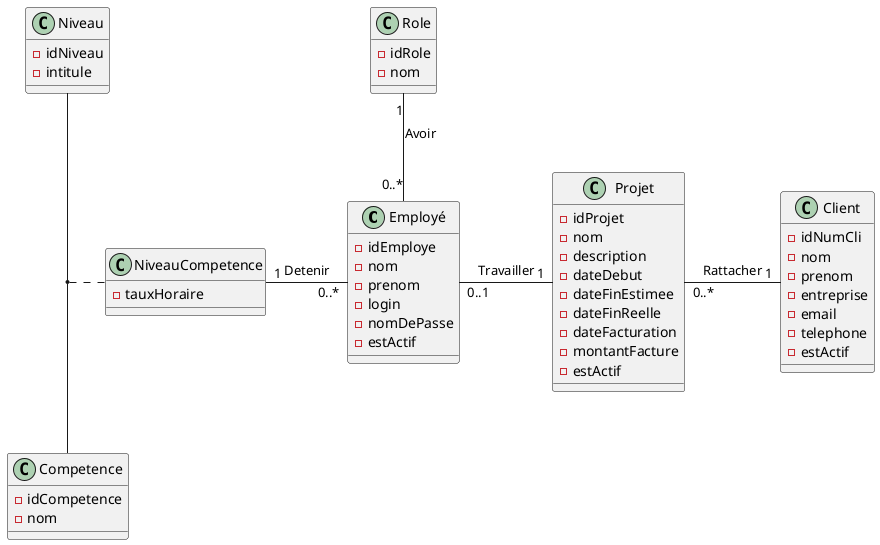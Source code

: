 @startuml
' diagramme de classes pour l'application

class Employé {
  -idEmploye
  -nom
  -prenom
  -login
  -nomDePasse
  -estActif
}

class Role {
  -idRole
  -nom
}

class NiveauCompetence {
  -tauxHoraire
}

class Niveau {
  -idNiveau
  -intitule
}

class Competence {
  -idCompetence
  -nom
} 

class Projet {
  -idProjet
  -nom
  -description
  -dateDebut
  -dateFinEstimee
  -dateFinReelle
  -dateFacturation
  -montantFacture
  -estActif
}

class Client {
  -idNumCli
  -nom
  -prenom
  -entreprise
  -email
  -telephone
  -estActif
}

Role "1" -down- "0..*" Employé : Avoir
(Niveau, Competence)..NiveauCompetence
NiveauCompetence "1" - "0..*" Employé : Detenir
Employé "0..1" - "1" Projet : Travailler
Projet "0..*" - "1" Client : Rattacher
@enduml